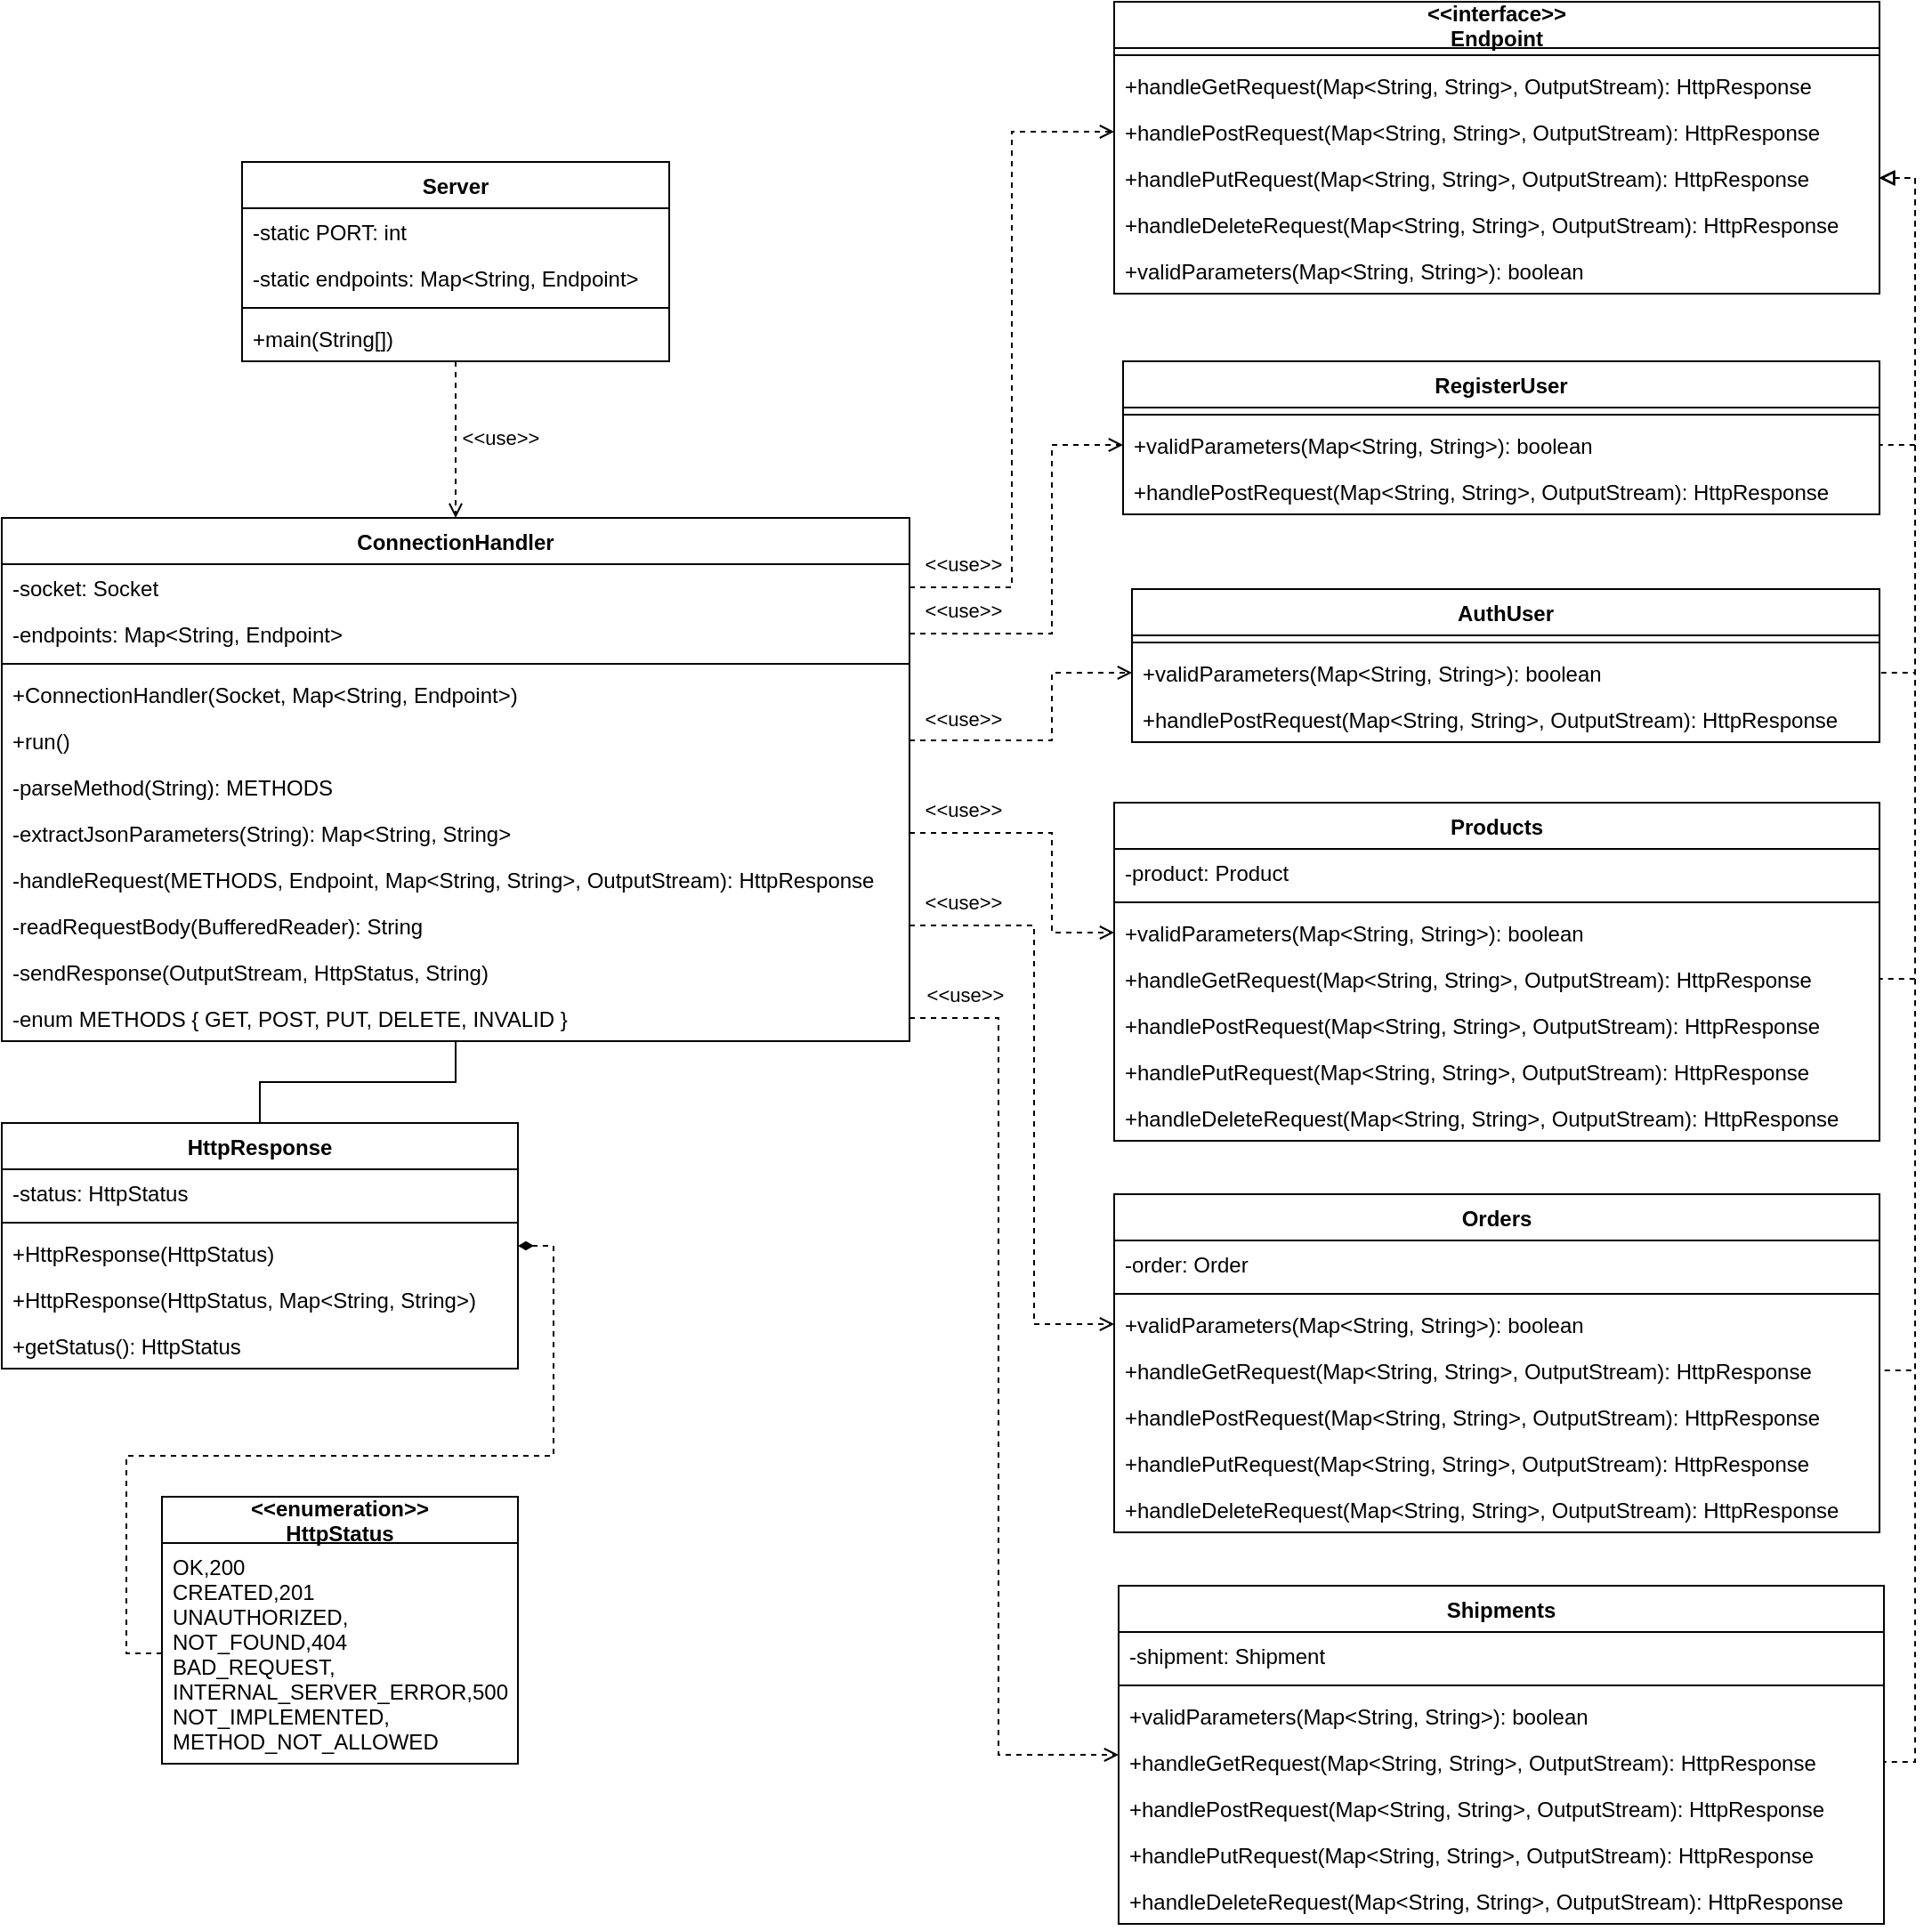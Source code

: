 <mxfile version="24.2.5" type="device">
  <diagram name="Page-1" id="9f46799a-70d6-7492-0946-bef42562c5a5">
    <mxGraphModel dx="4060" dy="1263" grid="1" gridSize="10" guides="1" tooltips="1" connect="1" arrows="1" fold="1" page="1" pageScale="1" pageWidth="1100" pageHeight="850" background="none" math="0" shadow="0">
      <root>
        <mxCell id="0" />
        <mxCell id="1" parent="0" />
        <mxCell id="WDM2KaVUopJ-OiNlyrY1-235" value="ConnectionHandler" style="swimlane;fontStyle=1;childLayout=stackLayout;horizontal=1;startSize=26;horizontalStack=0;resizeParent=1;resizeParentMax=0;resizeLast=0;collapsible=1;marginBottom=0;" vertex="1" parent="1">
          <mxGeometry x="-2190" y="290" width="510" height="294" as="geometry" />
        </mxCell>
        <mxCell id="WDM2KaVUopJ-OiNlyrY1-236" value="-socket: Socket" style="text;strokeColor=none;fillColor=none;align=left;verticalAlign=top;spacingLeft=4;spacingRight=4;overflow=hidden;rotatable=0;points=[[0,0.5],[1,0.5]];portConstraint=eastwest;" vertex="1" parent="WDM2KaVUopJ-OiNlyrY1-235">
          <mxGeometry y="26" width="510" height="26" as="geometry" />
        </mxCell>
        <mxCell id="WDM2KaVUopJ-OiNlyrY1-237" value="-endpoints: Map&lt;String, Endpoint&gt;" style="text;strokeColor=none;fillColor=none;align=left;verticalAlign=top;spacingLeft=4;spacingRight=4;overflow=hidden;rotatable=0;points=[[0,0.5],[1,0.5]];portConstraint=eastwest;" vertex="1" parent="WDM2KaVUopJ-OiNlyrY1-235">
          <mxGeometry y="52" width="510" height="26" as="geometry" />
        </mxCell>
        <mxCell id="WDM2KaVUopJ-OiNlyrY1-238" value="" style="line;strokeWidth=1;fillColor=none;align=left;verticalAlign=middle;spacingTop=-1;spacingLeft=3;spacingRight=3;rotatable=0;labelPosition=right;points=[];portConstraint=eastwest;" vertex="1" parent="WDM2KaVUopJ-OiNlyrY1-235">
          <mxGeometry y="78" width="510" height="8" as="geometry" />
        </mxCell>
        <mxCell id="WDM2KaVUopJ-OiNlyrY1-239" value="+ConnectionHandler(Socket, Map&lt;String, Endpoint&gt;)" style="text;strokeColor=none;fillColor=none;align=left;verticalAlign=top;spacingLeft=4;spacingRight=4;overflow=hidden;rotatable=0;points=[[0,0.5],[1,0.5]];portConstraint=eastwest;" vertex="1" parent="WDM2KaVUopJ-OiNlyrY1-235">
          <mxGeometry y="86" width="510" height="26" as="geometry" />
        </mxCell>
        <mxCell id="WDM2KaVUopJ-OiNlyrY1-240" value="+run()" style="text;strokeColor=none;fillColor=none;align=left;verticalAlign=top;spacingLeft=4;spacingRight=4;overflow=hidden;rotatable=0;points=[[0,0.5],[1,0.5]];portConstraint=eastwest;" vertex="1" parent="WDM2KaVUopJ-OiNlyrY1-235">
          <mxGeometry y="112" width="510" height="26" as="geometry" />
        </mxCell>
        <mxCell id="WDM2KaVUopJ-OiNlyrY1-241" value="-parseMethod(String): METHODS" style="text;strokeColor=none;fillColor=none;align=left;verticalAlign=top;spacingLeft=4;spacingRight=4;overflow=hidden;rotatable=0;points=[[0,0.5],[1,0.5]];portConstraint=eastwest;" vertex="1" parent="WDM2KaVUopJ-OiNlyrY1-235">
          <mxGeometry y="138" width="510" height="26" as="geometry" />
        </mxCell>
        <mxCell id="WDM2KaVUopJ-OiNlyrY1-242" value="-extractJsonParameters(String): Map&lt;String, String&gt;" style="text;strokeColor=none;fillColor=none;align=left;verticalAlign=top;spacingLeft=4;spacingRight=4;overflow=hidden;rotatable=0;points=[[0,0.5],[1,0.5]];portConstraint=eastwest;" vertex="1" parent="WDM2KaVUopJ-OiNlyrY1-235">
          <mxGeometry y="164" width="510" height="26" as="geometry" />
        </mxCell>
        <mxCell id="WDM2KaVUopJ-OiNlyrY1-243" value="-handleRequest(METHODS, Endpoint, Map&lt;String, String&gt;, OutputStream): HttpResponse" style="text;strokeColor=none;fillColor=none;align=left;verticalAlign=top;spacingLeft=4;spacingRight=4;overflow=hidden;rotatable=0;points=[[0,0.5],[1,0.5]];portConstraint=eastwest;" vertex="1" parent="WDM2KaVUopJ-OiNlyrY1-235">
          <mxGeometry y="190" width="510" height="26" as="geometry" />
        </mxCell>
        <mxCell id="WDM2KaVUopJ-OiNlyrY1-244" value="-readRequestBody(BufferedReader): String" style="text;strokeColor=none;fillColor=none;align=left;verticalAlign=top;spacingLeft=4;spacingRight=4;overflow=hidden;rotatable=0;points=[[0,0.5],[1,0.5]];portConstraint=eastwest;" vertex="1" parent="WDM2KaVUopJ-OiNlyrY1-235">
          <mxGeometry y="216" width="510" height="26" as="geometry" />
        </mxCell>
        <mxCell id="WDM2KaVUopJ-OiNlyrY1-245" value="-sendResponse(OutputStream, HttpStatus, String)" style="text;strokeColor=none;fillColor=none;align=left;verticalAlign=top;spacingLeft=4;spacingRight=4;overflow=hidden;rotatable=0;points=[[0,0.5],[1,0.5]];portConstraint=eastwest;" vertex="1" parent="WDM2KaVUopJ-OiNlyrY1-235">
          <mxGeometry y="242" width="510" height="26" as="geometry" />
        </mxCell>
        <mxCell id="WDM2KaVUopJ-OiNlyrY1-246" value="-enum METHODS { GET, POST, PUT, DELETE, INVALID }" style="text;strokeColor=none;fillColor=none;align=left;verticalAlign=top;spacingLeft=4;spacingRight=4;overflow=hidden;rotatable=0;points=[[0,0.5],[1,0.5]];portConstraint=eastwest;" vertex="1" parent="WDM2KaVUopJ-OiNlyrY1-235">
          <mxGeometry y="268" width="510" height="26" as="geometry" />
        </mxCell>
        <mxCell id="WDM2KaVUopJ-OiNlyrY1-247" value="&lt;&lt;interface&gt;&gt;&#xa;Endpoint" style="swimlane;fontStyle=1;childLayout=stackLayout;horizontal=1;startSize=26;horizontalStack=0;resizeParent=1;resizeParentMax=0;resizeLast=0;collapsible=1;marginBottom=0;" vertex="1" parent="1">
          <mxGeometry x="-1565" width="430" height="164" as="geometry" />
        </mxCell>
        <mxCell id="WDM2KaVUopJ-OiNlyrY1-248" value="" style="line;strokeWidth=1;fillColor=none;align=left;verticalAlign=middle;spacingTop=-1;spacingLeft=3;spacingRight=3;rotatable=0;labelPosition=right;points=[];portConstraint=eastwest;" vertex="1" parent="WDM2KaVUopJ-OiNlyrY1-247">
          <mxGeometry y="26" width="430" height="8" as="geometry" />
        </mxCell>
        <mxCell id="WDM2KaVUopJ-OiNlyrY1-249" value="+handleGetRequest(Map&lt;String, String&gt;, OutputStream): HttpResponse" style="text;strokeColor=none;fillColor=none;align=left;verticalAlign=top;spacingLeft=4;spacingRight=4;overflow=hidden;rotatable=0;points=[[0,0.5],[1,0.5]];portConstraint=eastwest;" vertex="1" parent="WDM2KaVUopJ-OiNlyrY1-247">
          <mxGeometry y="34" width="430" height="26" as="geometry" />
        </mxCell>
        <mxCell id="WDM2KaVUopJ-OiNlyrY1-250" value="+handlePostRequest(Map&lt;String, String&gt;, OutputStream): HttpResponse" style="text;strokeColor=none;fillColor=none;align=left;verticalAlign=top;spacingLeft=4;spacingRight=4;overflow=hidden;rotatable=0;points=[[0,0.5],[1,0.5]];portConstraint=eastwest;" vertex="1" parent="WDM2KaVUopJ-OiNlyrY1-247">
          <mxGeometry y="60" width="430" height="26" as="geometry" />
        </mxCell>
        <mxCell id="WDM2KaVUopJ-OiNlyrY1-251" value="+handlePutRequest(Map&lt;String, String&gt;, OutputStream): HttpResponse" style="text;strokeColor=none;fillColor=none;align=left;verticalAlign=top;spacingLeft=4;spacingRight=4;overflow=hidden;rotatable=0;points=[[0,0.5],[1,0.5]];portConstraint=eastwest;" vertex="1" parent="WDM2KaVUopJ-OiNlyrY1-247">
          <mxGeometry y="86" width="430" height="26" as="geometry" />
        </mxCell>
        <mxCell id="WDM2KaVUopJ-OiNlyrY1-252" value="+handleDeleteRequest(Map&lt;String, String&gt;, OutputStream): HttpResponse" style="text;strokeColor=none;fillColor=none;align=left;verticalAlign=top;spacingLeft=4;spacingRight=4;overflow=hidden;rotatable=0;points=[[0,0.5],[1,0.5]];portConstraint=eastwest;" vertex="1" parent="WDM2KaVUopJ-OiNlyrY1-247">
          <mxGeometry y="112" width="430" height="26" as="geometry" />
        </mxCell>
        <mxCell id="WDM2KaVUopJ-OiNlyrY1-253" value="+validParameters(Map&lt;String, String&gt;): boolean" style="text;strokeColor=none;fillColor=none;align=left;verticalAlign=top;spacingLeft=4;spacingRight=4;overflow=hidden;rotatable=0;points=[[0,0.5],[1,0.5]];portConstraint=eastwest;" vertex="1" parent="WDM2KaVUopJ-OiNlyrY1-247">
          <mxGeometry y="138" width="430" height="26" as="geometry" />
        </mxCell>
        <mxCell id="WDM2KaVUopJ-OiNlyrY1-306" style="edgeStyle=orthogonalEdgeStyle;rounded=0;orthogonalLoop=1;jettySize=auto;html=1;exitX=0.5;exitY=0;exitDx=0;exitDy=0;entryX=0.5;entryY=1;entryDx=0;entryDy=0;strokeColor=default;align=center;verticalAlign=middle;fontFamily=Helvetica;fontSize=11;fontColor=default;labelBackgroundColor=default;startArrow=none;startFill=0;endArrow=none;endFill=0;" edge="1" parent="1" source="WDM2KaVUopJ-OiNlyrY1-254" target="WDM2KaVUopJ-OiNlyrY1-235">
          <mxGeometry relative="1" as="geometry" />
        </mxCell>
        <mxCell id="WDM2KaVUopJ-OiNlyrY1-254" value="HttpResponse" style="swimlane;fontStyle=1;childLayout=stackLayout;horizontal=1;startSize=26;horizontalStack=0;resizeParent=1;resizeParentMax=0;resizeLast=0;collapsible=1;marginBottom=0;" vertex="1" parent="1">
          <mxGeometry x="-2190" y="630" width="290" height="138" as="geometry" />
        </mxCell>
        <mxCell id="WDM2KaVUopJ-OiNlyrY1-255" value="-status: HttpStatus" style="text;strokeColor=none;fillColor=none;align=left;verticalAlign=top;spacingLeft=4;spacingRight=4;overflow=hidden;rotatable=0;points=[[0,0.5],[1,0.5]];portConstraint=eastwest;" vertex="1" parent="WDM2KaVUopJ-OiNlyrY1-254">
          <mxGeometry y="26" width="290" height="26" as="geometry" />
        </mxCell>
        <mxCell id="WDM2KaVUopJ-OiNlyrY1-256" value="" style="line;strokeWidth=1;fillColor=none;align=left;verticalAlign=middle;spacingTop=-1;spacingLeft=3;spacingRight=3;rotatable=0;labelPosition=right;points=[];portConstraint=eastwest;" vertex="1" parent="WDM2KaVUopJ-OiNlyrY1-254">
          <mxGeometry y="52" width="290" height="8" as="geometry" />
        </mxCell>
        <mxCell id="WDM2KaVUopJ-OiNlyrY1-257" value="+HttpResponse(HttpStatus)" style="text;strokeColor=none;fillColor=none;align=left;verticalAlign=top;spacingLeft=4;spacingRight=4;overflow=hidden;rotatable=0;points=[[0,0.5],[1,0.5]];portConstraint=eastwest;" vertex="1" parent="WDM2KaVUopJ-OiNlyrY1-254">
          <mxGeometry y="60" width="290" height="26" as="geometry" />
        </mxCell>
        <mxCell id="WDM2KaVUopJ-OiNlyrY1-258" value="+HttpResponse(HttpStatus, Map&lt;String, String&gt;)" style="text;strokeColor=none;fillColor=none;align=left;verticalAlign=top;spacingLeft=4;spacingRight=4;overflow=hidden;rotatable=0;points=[[0,0.5],[1,0.5]];portConstraint=eastwest;" vertex="1" parent="WDM2KaVUopJ-OiNlyrY1-254">
          <mxGeometry y="86" width="290" height="26" as="geometry" />
        </mxCell>
        <mxCell id="WDM2KaVUopJ-OiNlyrY1-259" value="+getStatus(): HttpStatus" style="text;strokeColor=none;fillColor=none;align=left;verticalAlign=top;spacingLeft=4;spacingRight=4;overflow=hidden;rotatable=0;points=[[0,0.5],[1,0.5]];portConstraint=eastwest;" vertex="1" parent="WDM2KaVUopJ-OiNlyrY1-254">
          <mxGeometry y="112" width="290" height="26" as="geometry" />
        </mxCell>
        <mxCell id="WDM2KaVUopJ-OiNlyrY1-260" value="&lt;&lt;enumeration&gt;&gt;&#xa;HttpStatus" style="swimlane;fontStyle=1;childLayout=stackLayout;horizontal=1;startSize=26;horizontalStack=0;resizeParent=1;resizeParentMax=0;resizeLast=0;collapsible=1;marginBottom=0;" vertex="1" parent="1">
          <mxGeometry x="-2100" y="840" width="200" height="150" as="geometry" />
        </mxCell>
        <mxCell id="WDM2KaVUopJ-OiNlyrY1-261" value="OK,200&#xa;CREATED,201&#xa;UNAUTHORIZED, &#xa;NOT_FOUND,404&#xa;BAD_REQUEST, &#xa;INTERNAL_SERVER_ERROR,500&#xa;NOT_IMPLEMENTED, &#xa;METHOD_NOT_ALLOWED" style="text;strokeColor=none;fillColor=none;align=left;verticalAlign=top;spacingLeft=4;spacingRight=4;overflow=hidden;rotatable=0;points=[[0,0.5],[1,0.5]];portConstraint=eastwest;" vertex="1" parent="WDM2KaVUopJ-OiNlyrY1-260">
          <mxGeometry y="26" width="200" height="124" as="geometry" />
        </mxCell>
        <mxCell id="WDM2KaVUopJ-OiNlyrY1-304" style="edgeStyle=orthogonalEdgeStyle;rounded=0;orthogonalLoop=1;jettySize=auto;html=1;exitX=0.5;exitY=1;exitDx=0;exitDy=0;entryX=0.5;entryY=0;entryDx=0;entryDy=0;strokeColor=default;align=center;verticalAlign=middle;fontFamily=Helvetica;fontSize=11;fontColor=default;labelBackgroundColor=default;startArrow=none;startFill=0;endArrow=open;endFill=0;dashed=1;" edge="1" parent="1" source="WDM2KaVUopJ-OiNlyrY1-262" target="WDM2KaVUopJ-OiNlyrY1-235">
          <mxGeometry relative="1" as="geometry" />
        </mxCell>
        <mxCell id="WDM2KaVUopJ-OiNlyrY1-305" value="&amp;lt;&amp;lt;use&amp;gt;&amp;gt;" style="edgeLabel;html=1;align=center;verticalAlign=middle;resizable=0;points=[];fontFamily=Helvetica;fontSize=11;fontColor=default;labelBackgroundColor=default;" vertex="1" connectable="0" parent="WDM2KaVUopJ-OiNlyrY1-304">
          <mxGeometry x="-0.192" y="-2" relative="1" as="geometry">
            <mxPoint x="27" y="7" as="offset" />
          </mxGeometry>
        </mxCell>
        <mxCell id="WDM2KaVUopJ-OiNlyrY1-262" value="Server" style="swimlane;fontStyle=1;childLayout=stackLayout;horizontal=1;startSize=26;horizontalStack=0;resizeParent=1;resizeParentMax=0;resizeLast=0;collapsible=1;marginBottom=0;" vertex="1" parent="1">
          <mxGeometry x="-2055" y="90" width="240" height="112" as="geometry" />
        </mxCell>
        <mxCell id="WDM2KaVUopJ-OiNlyrY1-263" value="-static PORT: int" style="text;strokeColor=none;fillColor=none;align=left;verticalAlign=top;spacingLeft=4;spacingRight=4;overflow=hidden;rotatable=0;points=[[0,0.5],[1,0.5]];portConstraint=eastwest;" vertex="1" parent="WDM2KaVUopJ-OiNlyrY1-262">
          <mxGeometry y="26" width="240" height="26" as="geometry" />
        </mxCell>
        <mxCell id="WDM2KaVUopJ-OiNlyrY1-264" value="-static endpoints: Map&lt;String, Endpoint&gt;" style="text;strokeColor=none;fillColor=none;align=left;verticalAlign=top;spacingLeft=4;spacingRight=4;overflow=hidden;rotatable=0;points=[[0,0.5],[1,0.5]];portConstraint=eastwest;" vertex="1" parent="WDM2KaVUopJ-OiNlyrY1-262">
          <mxGeometry y="52" width="240" height="26" as="geometry" />
        </mxCell>
        <mxCell id="WDM2KaVUopJ-OiNlyrY1-265" value="" style="line;strokeWidth=1;fillColor=none;align=left;verticalAlign=middle;spacingTop=-1;spacingLeft=3;spacingRight=3;rotatable=0;labelPosition=right;points=[];portConstraint=eastwest;" vertex="1" parent="WDM2KaVUopJ-OiNlyrY1-262">
          <mxGeometry y="78" width="240" height="8" as="geometry" />
        </mxCell>
        <mxCell id="WDM2KaVUopJ-OiNlyrY1-266" value="+main(String[])" style="text;strokeColor=none;fillColor=none;align=left;verticalAlign=top;spacingLeft=4;spacingRight=4;overflow=hidden;rotatable=0;points=[[0,0.5],[1,0.5]];portConstraint=eastwest;" vertex="1" parent="WDM2KaVUopJ-OiNlyrY1-262">
          <mxGeometry y="86" width="240" height="26" as="geometry" />
        </mxCell>
        <mxCell id="WDM2KaVUopJ-OiNlyrY1-267" value="AuthUser" style="swimlane;fontStyle=1;childLayout=stackLayout;horizontal=1;startSize=26;horizontalStack=0;resizeParent=1;resizeParentMax=0;resizeLast=0;collapsible=1;marginBottom=0;" vertex="1" parent="1">
          <mxGeometry x="-1555" y="330" width="420" height="86" as="geometry" />
        </mxCell>
        <mxCell id="WDM2KaVUopJ-OiNlyrY1-268" value="" style="line;strokeWidth=1;fillColor=none;align=left;verticalAlign=middle;spacingTop=-1;spacingLeft=3;spacingRight=3;rotatable=0;labelPosition=right;points=[];portConstraint=eastwest;" vertex="1" parent="WDM2KaVUopJ-OiNlyrY1-267">
          <mxGeometry y="26" width="420" height="8" as="geometry" />
        </mxCell>
        <mxCell id="WDM2KaVUopJ-OiNlyrY1-269" value="+validParameters(Map&lt;String, String&gt;): boolean" style="text;strokeColor=none;fillColor=none;align=left;verticalAlign=top;spacingLeft=4;spacingRight=4;overflow=hidden;rotatable=0;points=[[0,0.5],[1,0.5]];portConstraint=eastwest;" vertex="1" parent="WDM2KaVUopJ-OiNlyrY1-267">
          <mxGeometry y="34" width="420" height="26" as="geometry" />
        </mxCell>
        <mxCell id="WDM2KaVUopJ-OiNlyrY1-270" value="+handlePostRequest(Map&lt;String, String&gt;, OutputStream): HttpResponse" style="text;strokeColor=none;fillColor=none;align=left;verticalAlign=top;spacingLeft=4;spacingRight=4;overflow=hidden;rotatable=0;points=[[0,0.5],[1,0.5]];portConstraint=eastwest;" vertex="1" parent="WDM2KaVUopJ-OiNlyrY1-267">
          <mxGeometry y="60" width="420" height="26" as="geometry" />
        </mxCell>
        <mxCell id="WDM2KaVUopJ-OiNlyrY1-271" value="RegisterUser" style="swimlane;fontStyle=1;childLayout=stackLayout;horizontal=1;startSize=26;horizontalStack=0;resizeParent=1;resizeParentMax=0;resizeLast=0;collapsible=1;marginBottom=0;" vertex="1" parent="1">
          <mxGeometry x="-1560" y="202" width="425" height="86" as="geometry" />
        </mxCell>
        <mxCell id="WDM2KaVUopJ-OiNlyrY1-272" value="" style="line;strokeWidth=1;fillColor=none;align=left;verticalAlign=middle;spacingTop=-1;spacingLeft=3;spacingRight=3;rotatable=0;labelPosition=right;points=[];portConstraint=eastwest;" vertex="1" parent="WDM2KaVUopJ-OiNlyrY1-271">
          <mxGeometry y="26" width="425" height="8" as="geometry" />
        </mxCell>
        <mxCell id="WDM2KaVUopJ-OiNlyrY1-273" value="+validParameters(Map&lt;String, String&gt;): boolean" style="text;strokeColor=none;fillColor=none;align=left;verticalAlign=top;spacingLeft=4;spacingRight=4;overflow=hidden;rotatable=0;points=[[0,0.5],[1,0.5]];portConstraint=eastwest;" vertex="1" parent="WDM2KaVUopJ-OiNlyrY1-271">
          <mxGeometry y="34" width="425" height="26" as="geometry" />
        </mxCell>
        <mxCell id="WDM2KaVUopJ-OiNlyrY1-274" value="+handlePostRequest(Map&lt;String, String&gt;, OutputStream): HttpResponse" style="text;strokeColor=none;fillColor=none;align=left;verticalAlign=top;spacingLeft=4;spacingRight=4;overflow=hidden;rotatable=0;points=[[0,0.5],[1,0.5]];portConstraint=eastwest;" vertex="1" parent="WDM2KaVUopJ-OiNlyrY1-271">
          <mxGeometry y="60" width="425" height="26" as="geometry" />
        </mxCell>
        <mxCell id="WDM2KaVUopJ-OiNlyrY1-275" value="Products" style="swimlane;fontStyle=1;childLayout=stackLayout;horizontal=1;startSize=26;horizontalStack=0;resizeParent=1;resizeParentMax=0;resizeLast=0;collapsible=1;marginBottom=0;" vertex="1" parent="1">
          <mxGeometry x="-1565" y="450" width="430" height="190" as="geometry" />
        </mxCell>
        <mxCell id="WDM2KaVUopJ-OiNlyrY1-276" value="-product: Product" style="text;strokeColor=none;fillColor=none;align=left;verticalAlign=top;spacingLeft=4;spacingRight=4;overflow=hidden;rotatable=0;points=[[0,0.5],[1,0.5]];portConstraint=eastwest;" vertex="1" parent="WDM2KaVUopJ-OiNlyrY1-275">
          <mxGeometry y="26" width="430" height="26" as="geometry" />
        </mxCell>
        <mxCell id="WDM2KaVUopJ-OiNlyrY1-277" value="" style="line;strokeWidth=1;fillColor=none;align=left;verticalAlign=middle;spacingTop=-1;spacingLeft=3;spacingRight=3;rotatable=0;labelPosition=right;points=[];portConstraint=eastwest;" vertex="1" parent="WDM2KaVUopJ-OiNlyrY1-275">
          <mxGeometry y="52" width="430" height="8" as="geometry" />
        </mxCell>
        <mxCell id="WDM2KaVUopJ-OiNlyrY1-278" value="+validParameters(Map&lt;String, String&gt;): boolean" style="text;strokeColor=none;fillColor=none;align=left;verticalAlign=top;spacingLeft=4;spacingRight=4;overflow=hidden;rotatable=0;points=[[0,0.5],[1,0.5]];portConstraint=eastwest;" vertex="1" parent="WDM2KaVUopJ-OiNlyrY1-275">
          <mxGeometry y="60" width="430" height="26" as="geometry" />
        </mxCell>
        <mxCell id="WDM2KaVUopJ-OiNlyrY1-279" value="+handleGetRequest(Map&lt;String, String&gt;, OutputStream): HttpResponse" style="text;strokeColor=none;fillColor=none;align=left;verticalAlign=top;spacingLeft=4;spacingRight=4;overflow=hidden;rotatable=0;points=[[0,0.5],[1,0.5]];portConstraint=eastwest;" vertex="1" parent="WDM2KaVUopJ-OiNlyrY1-275">
          <mxGeometry y="86" width="430" height="26" as="geometry" />
        </mxCell>
        <mxCell id="WDM2KaVUopJ-OiNlyrY1-280" value="+handlePostRequest(Map&lt;String, String&gt;, OutputStream): HttpResponse" style="text;strokeColor=none;fillColor=none;align=left;verticalAlign=top;spacingLeft=4;spacingRight=4;overflow=hidden;rotatable=0;points=[[0,0.5],[1,0.5]];portConstraint=eastwest;" vertex="1" parent="WDM2KaVUopJ-OiNlyrY1-275">
          <mxGeometry y="112" width="430" height="26" as="geometry" />
        </mxCell>
        <mxCell id="WDM2KaVUopJ-OiNlyrY1-281" value="+handlePutRequest(Map&lt;String, String&gt;, OutputStream): HttpResponse" style="text;strokeColor=none;fillColor=none;align=left;verticalAlign=top;spacingLeft=4;spacingRight=4;overflow=hidden;rotatable=0;points=[[0,0.5],[1,0.5]];portConstraint=eastwest;" vertex="1" parent="WDM2KaVUopJ-OiNlyrY1-275">
          <mxGeometry y="138" width="430" height="26" as="geometry" />
        </mxCell>
        <mxCell id="WDM2KaVUopJ-OiNlyrY1-282" value="+handleDeleteRequest(Map&lt;String, String&gt;, OutputStream): HttpResponse" style="text;strokeColor=none;fillColor=none;align=left;verticalAlign=top;spacingLeft=4;spacingRight=4;overflow=hidden;rotatable=0;points=[[0,0.5],[1,0.5]];portConstraint=eastwest;" vertex="1" parent="WDM2KaVUopJ-OiNlyrY1-275">
          <mxGeometry y="164" width="430" height="26" as="geometry" />
        </mxCell>
        <mxCell id="WDM2KaVUopJ-OiNlyrY1-283" value="Orders" style="swimlane;fontStyle=1;childLayout=stackLayout;horizontal=1;startSize=26;horizontalStack=0;resizeParent=1;resizeParentMax=0;resizeLast=0;collapsible=1;marginBottom=0;" vertex="1" parent="1">
          <mxGeometry x="-1565" y="670" width="430" height="190" as="geometry" />
        </mxCell>
        <mxCell id="WDM2KaVUopJ-OiNlyrY1-284" value="-order: Order" style="text;strokeColor=none;fillColor=none;align=left;verticalAlign=top;spacingLeft=4;spacingRight=4;overflow=hidden;rotatable=0;points=[[0,0.5],[1,0.5]];portConstraint=eastwest;" vertex="1" parent="WDM2KaVUopJ-OiNlyrY1-283">
          <mxGeometry y="26" width="430" height="26" as="geometry" />
        </mxCell>
        <mxCell id="WDM2KaVUopJ-OiNlyrY1-285" value="" style="line;strokeWidth=1;fillColor=none;align=left;verticalAlign=middle;spacingTop=-1;spacingLeft=3;spacingRight=3;rotatable=0;labelPosition=right;points=[];portConstraint=eastwest;" vertex="1" parent="WDM2KaVUopJ-OiNlyrY1-283">
          <mxGeometry y="52" width="430" height="8" as="geometry" />
        </mxCell>
        <mxCell id="WDM2KaVUopJ-OiNlyrY1-286" value="+validParameters(Map&lt;String, String&gt;): boolean" style="text;strokeColor=none;fillColor=none;align=left;verticalAlign=top;spacingLeft=4;spacingRight=4;overflow=hidden;rotatable=0;points=[[0,0.5],[1,0.5]];portConstraint=eastwest;" vertex="1" parent="WDM2KaVUopJ-OiNlyrY1-283">
          <mxGeometry y="60" width="430" height="26" as="geometry" />
        </mxCell>
        <mxCell id="WDM2KaVUopJ-OiNlyrY1-287" value="+handleGetRequest(Map&lt;String, String&gt;, OutputStream): HttpResponse" style="text;strokeColor=none;fillColor=none;align=left;verticalAlign=top;spacingLeft=4;spacingRight=4;overflow=hidden;rotatable=0;points=[[0,0.5],[1,0.5]];portConstraint=eastwest;" vertex="1" parent="WDM2KaVUopJ-OiNlyrY1-283">
          <mxGeometry y="86" width="430" height="26" as="geometry" />
        </mxCell>
        <mxCell id="WDM2KaVUopJ-OiNlyrY1-288" value="+handlePostRequest(Map&lt;String, String&gt;, OutputStream): HttpResponse" style="text;strokeColor=none;fillColor=none;align=left;verticalAlign=top;spacingLeft=4;spacingRight=4;overflow=hidden;rotatable=0;points=[[0,0.5],[1,0.5]];portConstraint=eastwest;" vertex="1" parent="WDM2KaVUopJ-OiNlyrY1-283">
          <mxGeometry y="112" width="430" height="26" as="geometry" />
        </mxCell>
        <mxCell id="WDM2KaVUopJ-OiNlyrY1-289" value="+handlePutRequest(Map&lt;String, String&gt;, OutputStream): HttpResponse" style="text;strokeColor=none;fillColor=none;align=left;verticalAlign=top;spacingLeft=4;spacingRight=4;overflow=hidden;rotatable=0;points=[[0,0.5],[1,0.5]];portConstraint=eastwest;" vertex="1" parent="WDM2KaVUopJ-OiNlyrY1-283">
          <mxGeometry y="138" width="430" height="26" as="geometry" />
        </mxCell>
        <mxCell id="WDM2KaVUopJ-OiNlyrY1-290" value="+handleDeleteRequest(Map&lt;String, String&gt;, OutputStream): HttpResponse" style="text;strokeColor=none;fillColor=none;align=left;verticalAlign=top;spacingLeft=4;spacingRight=4;overflow=hidden;rotatable=0;points=[[0,0.5],[1,0.5]];portConstraint=eastwest;" vertex="1" parent="WDM2KaVUopJ-OiNlyrY1-283">
          <mxGeometry y="164" width="430" height="26" as="geometry" />
        </mxCell>
        <mxCell id="WDM2KaVUopJ-OiNlyrY1-291" value="Shipments" style="swimlane;fontStyle=1;childLayout=stackLayout;horizontal=1;startSize=26;horizontalStack=0;resizeParent=1;resizeParentMax=0;resizeLast=0;collapsible=1;marginBottom=0;" vertex="1" parent="1">
          <mxGeometry x="-1562.5" y="890" width="430" height="190" as="geometry" />
        </mxCell>
        <mxCell id="WDM2KaVUopJ-OiNlyrY1-292" value="-shipment: Shipment" style="text;strokeColor=none;fillColor=none;align=left;verticalAlign=top;spacingLeft=4;spacingRight=4;overflow=hidden;rotatable=0;points=[[0,0.5],[1,0.5]];portConstraint=eastwest;" vertex="1" parent="WDM2KaVUopJ-OiNlyrY1-291">
          <mxGeometry y="26" width="430" height="26" as="geometry" />
        </mxCell>
        <mxCell id="WDM2KaVUopJ-OiNlyrY1-293" value="" style="line;strokeWidth=1;fillColor=none;align=left;verticalAlign=middle;spacingTop=-1;spacingLeft=3;spacingRight=3;rotatable=0;labelPosition=right;points=[];portConstraint=eastwest;" vertex="1" parent="WDM2KaVUopJ-OiNlyrY1-291">
          <mxGeometry y="52" width="430" height="8" as="geometry" />
        </mxCell>
        <mxCell id="WDM2KaVUopJ-OiNlyrY1-294" value="+validParameters(Map&lt;String, String&gt;): boolean" style="text;strokeColor=none;fillColor=none;align=left;verticalAlign=top;spacingLeft=4;spacingRight=4;overflow=hidden;rotatable=0;points=[[0,0.5],[1,0.5]];portConstraint=eastwest;" vertex="1" parent="WDM2KaVUopJ-OiNlyrY1-291">
          <mxGeometry y="60" width="430" height="26" as="geometry" />
        </mxCell>
        <mxCell id="WDM2KaVUopJ-OiNlyrY1-295" value="+handleGetRequest(Map&lt;String, String&gt;, OutputStream): HttpResponse" style="text;strokeColor=none;fillColor=none;align=left;verticalAlign=top;spacingLeft=4;spacingRight=4;overflow=hidden;rotatable=0;points=[[0,0.5],[1,0.5]];portConstraint=eastwest;" vertex="1" parent="WDM2KaVUopJ-OiNlyrY1-291">
          <mxGeometry y="86" width="430" height="26" as="geometry" />
        </mxCell>
        <mxCell id="WDM2KaVUopJ-OiNlyrY1-296" value="+handlePostRequest(Map&lt;String, String&gt;, OutputStream): HttpResponse" style="text;strokeColor=none;fillColor=none;align=left;verticalAlign=top;spacingLeft=4;spacingRight=4;overflow=hidden;rotatable=0;points=[[0,0.5],[1,0.5]];portConstraint=eastwest;" vertex="1" parent="WDM2KaVUopJ-OiNlyrY1-291">
          <mxGeometry y="112" width="430" height="26" as="geometry" />
        </mxCell>
        <mxCell id="WDM2KaVUopJ-OiNlyrY1-297" value="+handlePutRequest(Map&lt;String, String&gt;, OutputStream): HttpResponse" style="text;strokeColor=none;fillColor=none;align=left;verticalAlign=top;spacingLeft=4;spacingRight=4;overflow=hidden;rotatable=0;points=[[0,0.5],[1,0.5]];portConstraint=eastwest;" vertex="1" parent="WDM2KaVUopJ-OiNlyrY1-291">
          <mxGeometry y="138" width="430" height="26" as="geometry" />
        </mxCell>
        <mxCell id="WDM2KaVUopJ-OiNlyrY1-298" value="+handleDeleteRequest(Map&lt;String, String&gt;, OutputStream): HttpResponse" style="text;strokeColor=none;fillColor=none;align=left;verticalAlign=top;spacingLeft=4;spacingRight=4;overflow=hidden;rotatable=0;points=[[0,0.5],[1,0.5]];portConstraint=eastwest;" vertex="1" parent="WDM2KaVUopJ-OiNlyrY1-291">
          <mxGeometry y="164" width="430" height="26" as="geometry" />
        </mxCell>
        <mxCell id="WDM2KaVUopJ-OiNlyrY1-299" style="edgeStyle=orthogonalEdgeStyle;rounded=0;orthogonalLoop=1;jettySize=auto;html=1;exitX=1;exitY=0.5;exitDx=0;exitDy=0;entryX=1;entryY=0.5;entryDx=0;entryDy=0;startArrow=block;startFill=0;endArrow=none;endFill=0;dashed=1;" edge="1" parent="1" source="WDM2KaVUopJ-OiNlyrY1-251" target="WDM2KaVUopJ-OiNlyrY1-273">
          <mxGeometry relative="1" as="geometry" />
        </mxCell>
        <mxCell id="WDM2KaVUopJ-OiNlyrY1-300" style="edgeStyle=orthogonalEdgeStyle;rounded=0;orthogonalLoop=1;jettySize=auto;html=1;exitX=1;exitY=0.5;exitDx=0;exitDy=0;entryX=1;entryY=0.5;entryDx=0;entryDy=0;startArrow=block;startFill=0;endArrow=none;endFill=0;dashed=1;" edge="1" parent="1" source="WDM2KaVUopJ-OiNlyrY1-251" target="WDM2KaVUopJ-OiNlyrY1-269">
          <mxGeometry relative="1" as="geometry">
            <mxPoint x="-1125" y="109" as="sourcePoint" />
            <mxPoint x="-1125" y="259" as="targetPoint" />
          </mxGeometry>
        </mxCell>
        <mxCell id="WDM2KaVUopJ-OiNlyrY1-301" style="edgeStyle=orthogonalEdgeStyle;rounded=0;orthogonalLoop=1;jettySize=auto;html=1;exitX=1;exitY=0.5;exitDx=0;exitDy=0;entryX=1;entryY=0.5;entryDx=0;entryDy=0;strokeColor=default;align=center;verticalAlign=middle;fontFamily=Helvetica;fontSize=11;fontColor=default;labelBackgroundColor=default;startArrow=block;startFill=0;endArrow=none;endFill=0;dashed=1;" edge="1" parent="1" source="WDM2KaVUopJ-OiNlyrY1-251" target="WDM2KaVUopJ-OiNlyrY1-279">
          <mxGeometry relative="1" as="geometry" />
        </mxCell>
        <mxCell id="WDM2KaVUopJ-OiNlyrY1-302" style="edgeStyle=orthogonalEdgeStyle;rounded=0;orthogonalLoop=1;jettySize=auto;html=1;exitX=1;exitY=0.5;exitDx=0;exitDy=0;entryX=1;entryY=0.5;entryDx=0;entryDy=0;strokeColor=default;align=center;verticalAlign=middle;fontFamily=Helvetica;fontSize=11;fontColor=default;labelBackgroundColor=default;startArrow=block;startFill=0;endArrow=none;endFill=0;dashed=1;" edge="1" parent="1" source="WDM2KaVUopJ-OiNlyrY1-251" target="WDM2KaVUopJ-OiNlyrY1-287">
          <mxGeometry relative="1" as="geometry" />
        </mxCell>
        <mxCell id="WDM2KaVUopJ-OiNlyrY1-303" style="edgeStyle=orthogonalEdgeStyle;rounded=0;orthogonalLoop=1;jettySize=auto;html=1;exitX=1;exitY=0.5;exitDx=0;exitDy=0;entryX=1;entryY=0.5;entryDx=0;entryDy=0;strokeColor=default;align=center;verticalAlign=middle;fontFamily=Helvetica;fontSize=11;fontColor=default;labelBackgroundColor=default;startArrow=block;startFill=0;endArrow=none;endFill=0;dashed=1;" edge="1" parent="1" source="WDM2KaVUopJ-OiNlyrY1-251" target="WDM2KaVUopJ-OiNlyrY1-295">
          <mxGeometry relative="1" as="geometry">
            <Array as="points">
              <mxPoint x="-1115" y="99" />
              <mxPoint x="-1115" y="989" />
            </Array>
          </mxGeometry>
        </mxCell>
        <mxCell id="WDM2KaVUopJ-OiNlyrY1-308" style="edgeStyle=orthogonalEdgeStyle;rounded=0;orthogonalLoop=1;jettySize=auto;html=1;exitX=0;exitY=0.5;exitDx=0;exitDy=0;strokeColor=default;align=center;verticalAlign=middle;fontFamily=Helvetica;fontSize=11;fontColor=default;labelBackgroundColor=default;startArrow=none;startFill=0;endArrow=diamondThin;endFill=1;entryX=1;entryY=0.5;entryDx=0;entryDy=0;dashed=1;" edge="1" parent="1" source="WDM2KaVUopJ-OiNlyrY1-261" target="WDM2KaVUopJ-OiNlyrY1-254">
          <mxGeometry relative="1" as="geometry">
            <mxPoint x="-1810" y="719.989" as="targetPoint" />
          </mxGeometry>
        </mxCell>
        <mxCell id="WDM2KaVUopJ-OiNlyrY1-310" style="edgeStyle=orthogonalEdgeStyle;rounded=0;orthogonalLoop=1;jettySize=auto;html=1;exitX=1;exitY=0.5;exitDx=0;exitDy=0;entryX=0;entryY=0.5;entryDx=0;entryDy=0;strokeColor=default;align=center;verticalAlign=middle;fontFamily=Helvetica;fontSize=11;fontColor=default;labelBackgroundColor=default;startArrow=none;startFill=0;endArrow=open;endFill=0;dashed=1;" edge="1" parent="1" source="WDM2KaVUopJ-OiNlyrY1-236" target="WDM2KaVUopJ-OiNlyrY1-250">
          <mxGeometry relative="1" as="geometry" />
        </mxCell>
        <mxCell id="WDM2KaVUopJ-OiNlyrY1-311" value="&amp;lt;&amp;lt;use&amp;gt;&amp;gt;" style="edgeLabel;html=1;align=center;verticalAlign=middle;resizable=0;points=[];fontFamily=Helvetica;fontSize=11;fontColor=default;labelBackgroundColor=default;" vertex="1" connectable="0" parent="WDM2KaVUopJ-OiNlyrY1-310">
          <mxGeometry x="0.404" y="-2" relative="1" as="geometry">
            <mxPoint x="-30" y="190" as="offset" />
          </mxGeometry>
        </mxCell>
        <mxCell id="WDM2KaVUopJ-OiNlyrY1-312" style="edgeStyle=orthogonalEdgeStyle;rounded=0;orthogonalLoop=1;jettySize=auto;html=1;exitX=1;exitY=0.5;exitDx=0;exitDy=0;entryX=0;entryY=0.5;entryDx=0;entryDy=0;dashed=1;strokeColor=default;align=center;verticalAlign=middle;fontFamily=Helvetica;fontSize=11;fontColor=default;labelBackgroundColor=default;startArrow=none;startFill=0;endArrow=open;endFill=0;" edge="1" parent="1" source="WDM2KaVUopJ-OiNlyrY1-237" target="WDM2KaVUopJ-OiNlyrY1-273">
          <mxGeometry relative="1" as="geometry">
            <Array as="points">
              <mxPoint x="-1600" y="355" />
              <mxPoint x="-1600" y="249" />
            </Array>
          </mxGeometry>
        </mxCell>
        <mxCell id="WDM2KaVUopJ-OiNlyrY1-317" value="&amp;lt;&amp;lt;use&amp;gt;&amp;gt;" style="edgeLabel;html=1;align=center;verticalAlign=middle;resizable=0;points=[];fontFamily=Helvetica;fontSize=11;fontColor=default;labelBackgroundColor=default;" vertex="1" connectable="0" parent="WDM2KaVUopJ-OiNlyrY1-312">
          <mxGeometry x="-0.009" relative="1" as="geometry">
            <mxPoint x="-50" y="19" as="offset" />
          </mxGeometry>
        </mxCell>
        <mxCell id="WDM2KaVUopJ-OiNlyrY1-313" style="edgeStyle=orthogonalEdgeStyle;rounded=0;orthogonalLoop=1;jettySize=auto;html=1;exitX=1;exitY=0.5;exitDx=0;exitDy=0;entryX=0;entryY=0.5;entryDx=0;entryDy=0;dashed=1;strokeColor=default;align=center;verticalAlign=middle;fontFamily=Helvetica;fontSize=11;fontColor=default;labelBackgroundColor=default;startArrow=none;startFill=0;endArrow=open;endFill=0;" edge="1" parent="1" source="WDM2KaVUopJ-OiNlyrY1-240" target="WDM2KaVUopJ-OiNlyrY1-269">
          <mxGeometry relative="1" as="geometry">
            <Array as="points">
              <mxPoint x="-1600" y="415" />
              <mxPoint x="-1600" y="377" />
            </Array>
          </mxGeometry>
        </mxCell>
        <mxCell id="WDM2KaVUopJ-OiNlyrY1-319" value="&amp;lt;&amp;lt;use&amp;gt;&amp;gt;" style="edgeLabel;html=1;align=center;verticalAlign=middle;resizable=0;points=[];fontFamily=Helvetica;fontSize=11;fontColor=default;labelBackgroundColor=default;" vertex="1" connectable="0" parent="WDM2KaVUopJ-OiNlyrY1-313">
          <mxGeometry x="0.057" relative="1" as="geometry">
            <mxPoint x="-50" y="-6" as="offset" />
          </mxGeometry>
        </mxCell>
        <mxCell id="WDM2KaVUopJ-OiNlyrY1-314" style="edgeStyle=orthogonalEdgeStyle;rounded=0;orthogonalLoop=1;jettySize=auto;html=1;exitX=1;exitY=0.5;exitDx=0;exitDy=0;entryX=0;entryY=0.5;entryDx=0;entryDy=0;dashed=1;strokeColor=default;align=center;verticalAlign=middle;fontFamily=Helvetica;fontSize=11;fontColor=default;labelBackgroundColor=default;startArrow=none;startFill=0;endArrow=open;endFill=0;" edge="1" parent="1" source="WDM2KaVUopJ-OiNlyrY1-242" target="WDM2KaVUopJ-OiNlyrY1-278">
          <mxGeometry relative="1" as="geometry">
            <Array as="points">
              <mxPoint x="-1600" y="467" />
              <mxPoint x="-1600" y="523" />
            </Array>
          </mxGeometry>
        </mxCell>
        <mxCell id="WDM2KaVUopJ-OiNlyrY1-320" value="&amp;lt;&amp;lt;use&amp;gt;&amp;gt;" style="edgeLabel;html=1;align=center;verticalAlign=middle;resizable=0;points=[];fontFamily=Helvetica;fontSize=11;fontColor=default;labelBackgroundColor=default;" vertex="1" connectable="0" parent="WDM2KaVUopJ-OiNlyrY1-314">
          <mxGeometry x="-0.735" relative="1" as="geometry">
            <mxPoint x="7" y="-13" as="offset" />
          </mxGeometry>
        </mxCell>
        <mxCell id="WDM2KaVUopJ-OiNlyrY1-315" style="edgeStyle=orthogonalEdgeStyle;rounded=0;orthogonalLoop=1;jettySize=auto;html=1;exitX=1;exitY=0.5;exitDx=0;exitDy=0;entryX=0;entryY=0.5;entryDx=0;entryDy=0;dashed=1;strokeColor=default;align=center;verticalAlign=middle;fontFamily=Helvetica;fontSize=11;fontColor=default;labelBackgroundColor=default;startArrow=none;startFill=0;endArrow=open;endFill=0;" edge="1" parent="1" source="WDM2KaVUopJ-OiNlyrY1-244" target="WDM2KaVUopJ-OiNlyrY1-286">
          <mxGeometry relative="1" as="geometry">
            <Array as="points">
              <mxPoint x="-1610" y="519" />
              <mxPoint x="-1610" y="743" />
            </Array>
          </mxGeometry>
        </mxCell>
        <mxCell id="WDM2KaVUopJ-OiNlyrY1-321" value="&amp;lt;&amp;lt;use&amp;gt;&amp;gt;" style="edgeLabel;html=1;align=center;verticalAlign=middle;resizable=0;points=[];fontFamily=Helvetica;fontSize=11;fontColor=default;labelBackgroundColor=default;" vertex="1" connectable="0" parent="WDM2KaVUopJ-OiNlyrY1-315">
          <mxGeometry x="-0.866" y="1" relative="1" as="geometry">
            <mxPoint x="7" y="-12" as="offset" />
          </mxGeometry>
        </mxCell>
        <mxCell id="WDM2KaVUopJ-OiNlyrY1-316" style="edgeStyle=orthogonalEdgeStyle;rounded=0;orthogonalLoop=1;jettySize=auto;html=1;exitX=1;exitY=0.5;exitDx=0;exitDy=0;dashed=1;strokeColor=default;align=center;verticalAlign=middle;fontFamily=Helvetica;fontSize=11;fontColor=default;labelBackgroundColor=default;startArrow=none;startFill=0;endArrow=open;endFill=0;entryX=0;entryY=0.5;entryDx=0;entryDy=0;" edge="1" parent="1" source="WDM2KaVUopJ-OiNlyrY1-246" target="WDM2KaVUopJ-OiNlyrY1-291">
          <mxGeometry relative="1" as="geometry">
            <mxPoint x="-1590" y="920" as="targetPoint" />
            <Array as="points">
              <mxPoint x="-1630" y="571" />
              <mxPoint x="-1630" y="985" />
            </Array>
          </mxGeometry>
        </mxCell>
        <mxCell id="WDM2KaVUopJ-OiNlyrY1-322" value="&amp;lt;&amp;lt;use&amp;gt;&amp;gt;" style="edgeLabel;html=1;align=center;verticalAlign=middle;resizable=0;points=[];fontFamily=Helvetica;fontSize=11;fontColor=default;labelBackgroundColor=default;" vertex="1" connectable="0" parent="WDM2KaVUopJ-OiNlyrY1-316">
          <mxGeometry x="-0.961" y="-2" relative="1" as="geometry">
            <mxPoint x="20" y="-15" as="offset" />
          </mxGeometry>
        </mxCell>
      </root>
    </mxGraphModel>
  </diagram>
</mxfile>
